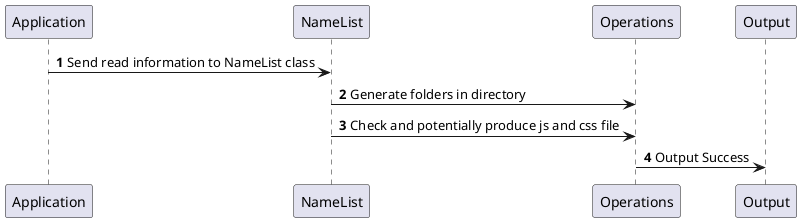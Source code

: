 @startuml
'https://plantuml.com/sequence-diagram

autonumber

Application -> NameList: Send read information to NameList class




NameList -> Operations: Generate folders in directory
NameList -> Operations: Check and potentially produce js and css file

Operations -> Output: Output Success


@enduml